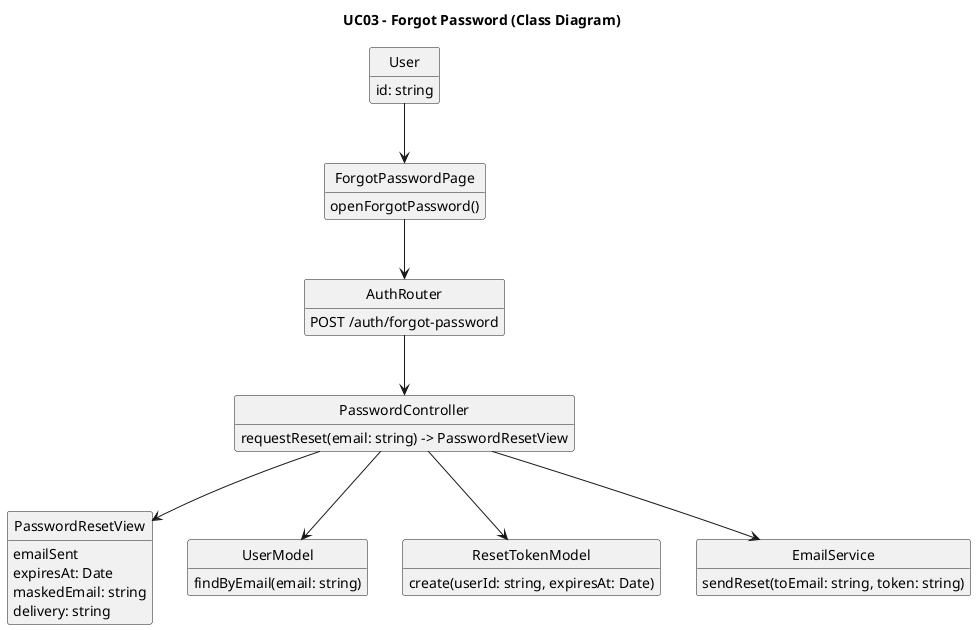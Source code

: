 @startuml
title UC03 - Forgot Password (Class Diagram)
skinparam style strictuml
skinparam classAttributeIconSize 0
skinparam packageStyle rectangle
top to bottom direction
hide empty members

class User {
  id: string
}

class ForgotPasswordPage {
  openForgotPassword()
}

class AuthRouter {
  POST /auth/forgot-password
}

class PasswordController {
  requestReset(email: string) -> PasswordResetView
}

class PasswordResetView {
  emailSent
  expiresAt: Date
  maskedEmail: string
  delivery: string
}

class UserModel {
  findByEmail(email: string)
}

class ResetTokenModel {
  create(userId: string, expiresAt: Date)
}

class EmailService {
  sendReset(toEmail: string, token: string)
}

User -down-> ForgotPasswordPage
ForgotPasswordPage -down-> AuthRouter
AuthRouter -down-> PasswordController
PasswordController -down-> PasswordResetView
PasswordController -down-> UserModel
PasswordController -down-> ResetTokenModel
PasswordController -down-> EmailService

@enduml
